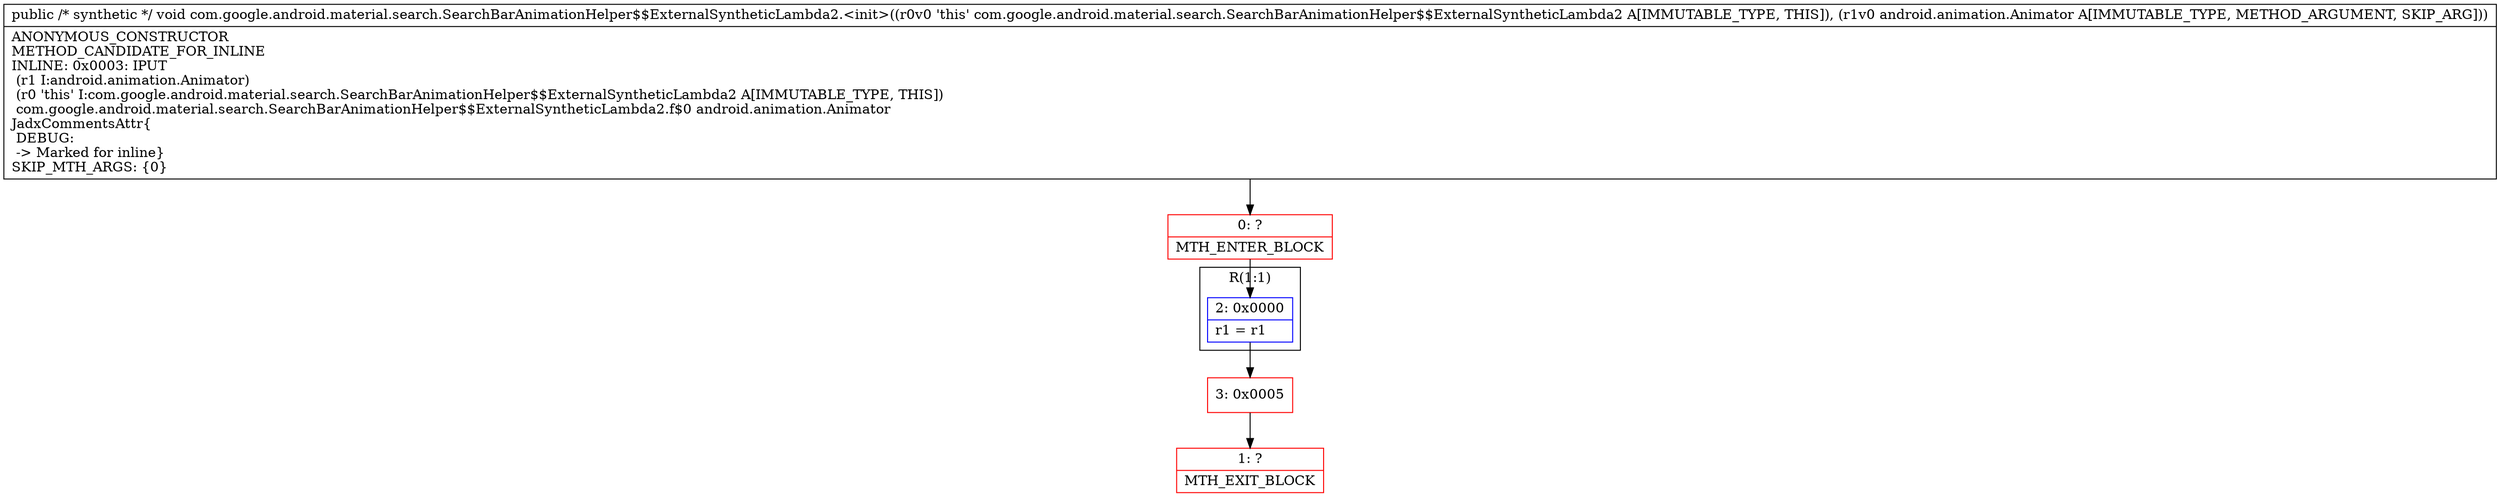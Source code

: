 digraph "CFG forcom.google.android.material.search.SearchBarAnimationHelper$$ExternalSyntheticLambda2.\<init\>(Landroid\/animation\/Animator;)V" {
subgraph cluster_Region_245105098 {
label = "R(1:1)";
node [shape=record,color=blue];
Node_2 [shape=record,label="{2\:\ 0x0000|r1 = r1\l}"];
}
Node_0 [shape=record,color=red,label="{0\:\ ?|MTH_ENTER_BLOCK\l}"];
Node_3 [shape=record,color=red,label="{3\:\ 0x0005}"];
Node_1 [shape=record,color=red,label="{1\:\ ?|MTH_EXIT_BLOCK\l}"];
MethodNode[shape=record,label="{public \/* synthetic *\/ void com.google.android.material.search.SearchBarAnimationHelper$$ExternalSyntheticLambda2.\<init\>((r0v0 'this' com.google.android.material.search.SearchBarAnimationHelper$$ExternalSyntheticLambda2 A[IMMUTABLE_TYPE, THIS]), (r1v0 android.animation.Animator A[IMMUTABLE_TYPE, METHOD_ARGUMENT, SKIP_ARG]))  | ANONYMOUS_CONSTRUCTOR\lMETHOD_CANDIDATE_FOR_INLINE\lINLINE: 0x0003: IPUT  \l  (r1 I:android.animation.Animator)\l  (r0 'this' I:com.google.android.material.search.SearchBarAnimationHelper$$ExternalSyntheticLambda2 A[IMMUTABLE_TYPE, THIS])\l com.google.android.material.search.SearchBarAnimationHelper$$ExternalSyntheticLambda2.f$0 android.animation.Animator\lJadxCommentsAttr\{\l DEBUG: \l \-\> Marked for inline\}\lSKIP_MTH_ARGS: \{0\}\l}"];
MethodNode -> Node_0;Node_2 -> Node_3;
Node_0 -> Node_2;
Node_3 -> Node_1;
}

